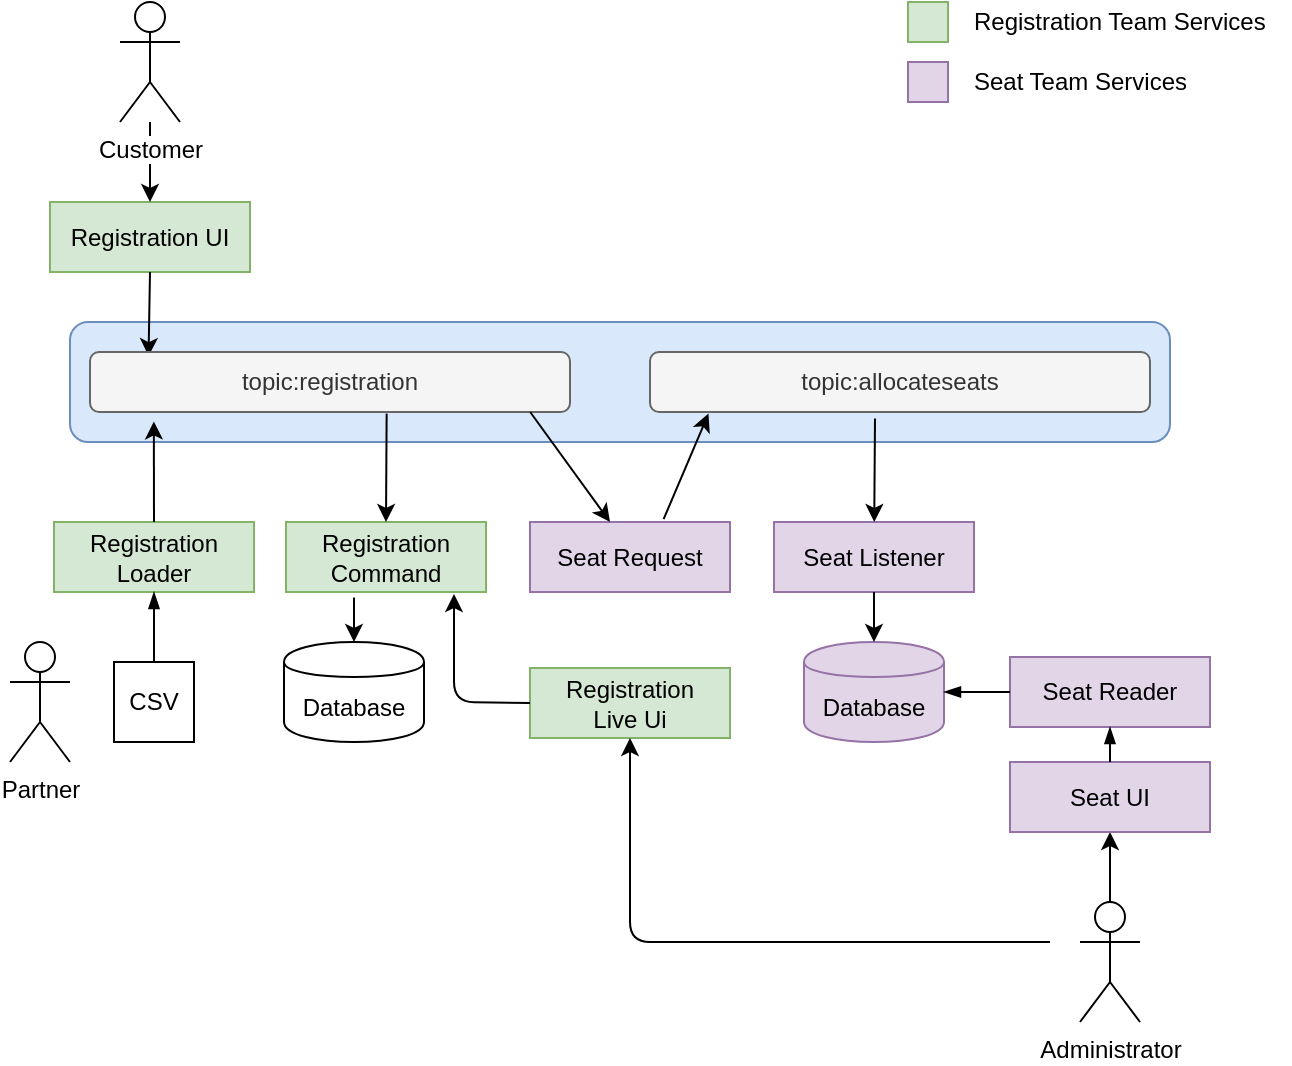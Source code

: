 <mxfile version="13.0.4" type="device"><diagram id="Du3FQaWYlgsFtUWbNfz-" name="Page-1"><mxGraphModel dx="1468" dy="531" grid="1" gridSize="10" guides="1" tooltips="1" connect="1" arrows="1" fold="1" page="1" pageScale="1" pageWidth="1100" pageHeight="850" math="0" shadow="0"><root><mxCell id="0"/><mxCell id="1" parent="0"/><mxCell id="U7vLweR3XJf4waHzNwS7-2" value="" style="rounded=1;whiteSpace=wrap;html=1;fillColor=#dae8fc;strokeColor=#6c8ebf;" parent="1" vertex="1"><mxGeometry x="270" y="280" width="550" height="60" as="geometry"/></mxCell><mxCell id="U7vLweR3XJf4waHzNwS7-4" value="Registration UI" style="rounded=0;whiteSpace=wrap;html=1;fillColor=#d5e8d4;strokeColor=#82b366;" parent="1" vertex="1"><mxGeometry x="260" y="220" width="100" height="35" as="geometry"/></mxCell><mxCell id="U7vLweR3XJf4waHzNwS7-5" value="Registration Command" style="rounded=0;whiteSpace=wrap;html=1;fillColor=#d5e8d4;strokeColor=#82b366;" parent="1" vertex="1"><mxGeometry x="378" y="380" width="100" height="35" as="geometry"/></mxCell><mxCell id="U7vLweR3XJf4waHzNwS7-7" value="Registration Loader" style="rounded=0;whiteSpace=wrap;html=1;fillColor=#d5e8d4;strokeColor=#82b366;" parent="1" vertex="1"><mxGeometry x="262" y="380" width="100" height="35" as="geometry"/></mxCell><mxCell id="U7vLweR3XJf4waHzNwS7-14" style="edgeStyle=orthogonalEdgeStyle;rounded=0;orthogonalLoop=1;jettySize=auto;html=1;entryX=0.5;entryY=0;entryDx=0;entryDy=0;" parent="1" source="U7vLweR3XJf4waHzNwS7-12" target="U7vLweR3XJf4waHzNwS7-4" edge="1"><mxGeometry relative="1" as="geometry"/></mxCell><mxCell id="U7vLweR3XJf4waHzNwS7-12" value="Customer" style="shape=umlActor;verticalLabelPosition=bottom;labelBackgroundColor=#ffffff;verticalAlign=top;html=1;outlineConnect=0;" parent="1" vertex="1"><mxGeometry x="295" y="120" width="30" height="60" as="geometry"/></mxCell><mxCell id="U7vLweR3XJf4waHzNwS7-15" value="" style="endArrow=classic;html=1;exitX=0.5;exitY=1;exitDx=0;exitDy=0;entryX=0.122;entryY=0.067;entryDx=0;entryDy=0;entryPerimeter=0;" parent="1" source="U7vLweR3XJf4waHzNwS7-4" target="U7vLweR3XJf4waHzNwS7-18" edge="1"><mxGeometry width="50" height="50" relative="1" as="geometry"><mxPoint x="330" y="420" as="sourcePoint"/><mxPoint x="319" y="280" as="targetPoint"/></mxGeometry></mxCell><mxCell id="U7vLweR3XJf4waHzNwS7-16" value="" style="endArrow=classic;html=1;exitX=0.5;exitY=0;exitDx=0;exitDy=0;entryX=0.133;entryY=1.157;entryDx=0;entryDy=0;entryPerimeter=0;" parent="1" source="U7vLweR3XJf4waHzNwS7-7" target="U7vLweR3XJf4waHzNwS7-18" edge="1"><mxGeometry width="50" height="50" relative="1" as="geometry"><mxPoint x="280" y="500" as="sourcePoint"/><mxPoint x="314" y="320" as="targetPoint"/></mxGeometry></mxCell><mxCell id="U7vLweR3XJf4waHzNwS7-17" value="" style="endArrow=classic;html=1;exitX=0.618;exitY=1.027;exitDx=0;exitDy=0;entryX=0.5;entryY=0;entryDx=0;entryDy=0;exitPerimeter=0;" parent="1" source="U7vLweR3XJf4waHzNwS7-18" target="U7vLweR3XJf4waHzNwS7-5" edge="1"><mxGeometry width="50" height="50" relative="1" as="geometry"><mxPoint x="470" y="520" as="sourcePoint"/><mxPoint x="520" y="470" as="targetPoint"/></mxGeometry></mxCell><mxCell id="U7vLweR3XJf4waHzNwS7-18" value="topic:registration" style="rounded=1;whiteSpace=wrap;html=1;fillColor=#f5f5f5;strokeColor=#666666;fontColor=#333333;" parent="1" vertex="1"><mxGeometry x="280" y="295" width="240" height="30" as="geometry"/></mxCell><mxCell id="-Ui6I0r4J2km4TB_BsCM-1" value="Database" style="shape=cylinder;whiteSpace=wrap;html=1;boundedLbl=1;backgroundOutline=1;" vertex="1" parent="1"><mxGeometry x="377" y="440" width="70" height="50" as="geometry"/></mxCell><mxCell id="-Ui6I0r4J2km4TB_BsCM-2" value="" style="endArrow=classic;html=1;exitX=0.34;exitY=1.08;exitDx=0;exitDy=0;exitPerimeter=0;" edge="1" parent="1" source="U7vLweR3XJf4waHzNwS7-5" target="-Ui6I0r4J2km4TB_BsCM-1"><mxGeometry width="50" height="50" relative="1" as="geometry"><mxPoint x="430" y="570" as="sourcePoint"/><mxPoint x="480" y="520" as="targetPoint"/></mxGeometry></mxCell><mxCell id="-Ui6I0r4J2km4TB_BsCM-3" value="topic:allocateseats" style="rounded=1;whiteSpace=wrap;html=1;fillColor=#f5f5f5;strokeColor=#666666;fontColor=#333333;" vertex="1" parent="1"><mxGeometry x="560" y="295" width="250" height="30" as="geometry"/></mxCell><mxCell id="-Ui6I0r4J2km4TB_BsCM-5" value="Seat Request" style="rounded=0;whiteSpace=wrap;html=1;fillColor=#e1d5e7;strokeColor=#9673a6;" vertex="1" parent="1"><mxGeometry x="500" y="380" width="100" height="35" as="geometry"/></mxCell><mxCell id="-Ui6I0r4J2km4TB_BsCM-6" value="" style="endArrow=classic;html=1;exitX=0.917;exitY=1;exitDx=0;exitDy=0;exitPerimeter=0;" edge="1" parent="1" source="U7vLweR3XJf4waHzNwS7-18"><mxGeometry width="50" height="50" relative="1" as="geometry"><mxPoint x="560" y="500" as="sourcePoint"/><mxPoint x="540" y="380" as="targetPoint"/></mxGeometry></mxCell><mxCell id="-Ui6I0r4J2km4TB_BsCM-7" value="" style="endArrow=classic;html=1;exitX=0.668;exitY=-0.04;exitDx=0;exitDy=0;exitPerimeter=0;entryX=0.117;entryY=1.027;entryDx=0;entryDy=0;entryPerimeter=0;" edge="1" parent="1" source="-Ui6I0r4J2km4TB_BsCM-5" target="-Ui6I0r4J2km4TB_BsCM-3"><mxGeometry width="50" height="50" relative="1" as="geometry"><mxPoint x="580" y="500" as="sourcePoint"/><mxPoint x="630" y="450" as="targetPoint"/></mxGeometry></mxCell><mxCell id="-Ui6I0r4J2km4TB_BsCM-8" value="Seat Listener" style="rounded=0;whiteSpace=wrap;html=1;fillColor=#e1d5e7;strokeColor=#9673a6;" vertex="1" parent="1"><mxGeometry x="622" y="380" width="100" height="35" as="geometry"/></mxCell><mxCell id="-Ui6I0r4J2km4TB_BsCM-9" value="" style="endArrow=classic;html=1;exitX=0.45;exitY=1.107;exitDx=0;exitDy=0;exitPerimeter=0;" edge="1" parent="1" source="-Ui6I0r4J2km4TB_BsCM-3" target="-Ui6I0r4J2km4TB_BsCM-8"><mxGeometry width="50" height="50" relative="1" as="geometry"><mxPoint x="700" y="500" as="sourcePoint"/><mxPoint x="750" y="450" as="targetPoint"/></mxGeometry></mxCell><mxCell id="-Ui6I0r4J2km4TB_BsCM-10" value="Database" style="shape=cylinder;whiteSpace=wrap;html=1;boundedLbl=1;backgroundOutline=1;fillColor=#e1d5e7;strokeColor=#9673a6;" vertex="1" parent="1"><mxGeometry x="637" y="440" width="70" height="50" as="geometry"/></mxCell><mxCell id="-Ui6I0r4J2km4TB_BsCM-11" value="" style="endArrow=classic;html=1;exitX=0.5;exitY=1;exitDx=0;exitDy=0;" edge="1" parent="1" source="-Ui6I0r4J2km4TB_BsCM-8"><mxGeometry width="50" height="50" relative="1" as="geometry"><mxPoint x="630" y="580" as="sourcePoint"/><mxPoint x="672" y="440" as="targetPoint"/></mxGeometry></mxCell><mxCell id="-Ui6I0r4J2km4TB_BsCM-12" value="Seat Reader" style="rounded=0;whiteSpace=wrap;html=1;fillColor=#e1d5e7;strokeColor=#9673a6;" vertex="1" parent="1"><mxGeometry x="740" y="447.5" width="100" height="35" as="geometry"/></mxCell><mxCell id="-Ui6I0r4J2km4TB_BsCM-13" value="" style="endArrow=none;html=1;exitX=1;exitY=0.5;exitDx=0;exitDy=0;entryX=0;entryY=0.5;entryDx=0;entryDy=0;startArrow=blockThin;startFill=1;endFill=0;" edge="1" parent="1" source="-Ui6I0r4J2km4TB_BsCM-10" target="-Ui6I0r4J2km4TB_BsCM-12"><mxGeometry width="50" height="50" relative="1" as="geometry"><mxPoint x="730" y="570" as="sourcePoint"/><mxPoint x="780" y="520" as="targetPoint"/></mxGeometry></mxCell><mxCell id="-Ui6I0r4J2km4TB_BsCM-20" style="edgeStyle=orthogonalEdgeStyle;rounded=0;orthogonalLoop=1;jettySize=auto;html=1;entryX=0.5;entryY=1;entryDx=0;entryDy=0;" edge="1" parent="1" source="-Ui6I0r4J2km4TB_BsCM-14" target="-Ui6I0r4J2km4TB_BsCM-17"><mxGeometry relative="1" as="geometry"/></mxCell><mxCell id="-Ui6I0r4J2km4TB_BsCM-14" value="Administrator" style="shape=umlActor;verticalLabelPosition=bottom;labelBackgroundColor=#ffffff;verticalAlign=top;html=1;outlineConnect=0;" vertex="1" parent="1"><mxGeometry x="775" y="570" width="30" height="60" as="geometry"/></mxCell><mxCell id="-Ui6I0r4J2km4TB_BsCM-17" value="Seat UI" style="rounded=0;whiteSpace=wrap;html=1;fillColor=#e1d5e7;strokeColor=#9673a6;" vertex="1" parent="1"><mxGeometry x="740" y="500" width="100" height="35" as="geometry"/></mxCell><mxCell id="-Ui6I0r4J2km4TB_BsCM-18" value="" style="endArrow=none;html=1;exitX=0.5;exitY=1;exitDx=0;exitDy=0;entryX=0.5;entryY=0;entryDx=0;entryDy=0;startArrow=blockThin;startFill=1;endFill=0;" edge="1" parent="1" source="-Ui6I0r4J2km4TB_BsCM-12" target="-Ui6I0r4J2km4TB_BsCM-17"><mxGeometry width="50" height="50" relative="1" as="geometry"><mxPoint x="910" y="550" as="sourcePoint"/><mxPoint x="960" y="500" as="targetPoint"/></mxGeometry></mxCell><mxCell id="-Ui6I0r4J2km4TB_BsCM-21" value="Partner" style="shape=umlActor;verticalLabelPosition=bottom;labelBackgroundColor=#ffffff;verticalAlign=top;html=1;outlineConnect=0;" vertex="1" parent="1"><mxGeometry x="240" y="440" width="30" height="60" as="geometry"/></mxCell><mxCell id="-Ui6I0r4J2km4TB_BsCM-27" style="edgeStyle=orthogonalEdgeStyle;rounded=0;orthogonalLoop=1;jettySize=auto;html=1;entryX=0.5;entryY=1;entryDx=0;entryDy=0;startArrow=none;startFill=0;endArrow=blockThin;endFill=1;" edge="1" parent="1" source="-Ui6I0r4J2km4TB_BsCM-26" target="U7vLweR3XJf4waHzNwS7-7"><mxGeometry relative="1" as="geometry"/></mxCell><mxCell id="-Ui6I0r4J2km4TB_BsCM-26" value="CSV" style="whiteSpace=wrap;html=1;aspect=fixed;" vertex="1" parent="1"><mxGeometry x="292" y="450" width="40" height="40" as="geometry"/></mxCell><mxCell id="-Ui6I0r4J2km4TB_BsCM-28" value="" style="rounded=0;whiteSpace=wrap;html=1;fillColor=#d5e8d4;strokeColor=#82b366;" vertex="1" parent="1"><mxGeometry x="689" y="120" width="20" height="20" as="geometry"/></mxCell><mxCell id="-Ui6I0r4J2km4TB_BsCM-29" value="Registration Team Services" style="text;html=1;align=left;verticalAlign=middle;resizable=0;points=[];autosize=1;" vertex="1" parent="1"><mxGeometry x="720" y="120" width="160" height="20" as="geometry"/></mxCell><mxCell id="-Ui6I0r4J2km4TB_BsCM-31" value="" style="rounded=0;whiteSpace=wrap;html=1;fillColor=#e1d5e7;strokeColor=#9673a6;" vertex="1" parent="1"><mxGeometry x="689" y="150" width="20" height="20" as="geometry"/></mxCell><mxCell id="-Ui6I0r4J2km4TB_BsCM-32" value="Seat Team Services" style="text;html=1;align=left;verticalAlign=middle;resizable=0;points=[];autosize=1;" vertex="1" parent="1"><mxGeometry x="720" y="150" width="120" height="20" as="geometry"/></mxCell><mxCell id="-Ui6I0r4J2km4TB_BsCM-33" value="Registration &lt;br&gt;Live Ui" style="rounded=0;whiteSpace=wrap;html=1;fillColor=#d5e8d4;strokeColor=#82b366;" vertex="1" parent="1"><mxGeometry x="500" y="453" width="100" height="35" as="geometry"/></mxCell><mxCell id="-Ui6I0r4J2km4TB_BsCM-34" value="" style="endArrow=classic;html=1;exitX=0;exitY=0.5;exitDx=0;exitDy=0;" edge="1" parent="1"><mxGeometry width="50" height="50" relative="1" as="geometry"><mxPoint x="500" y="470.5" as="sourcePoint"/><mxPoint x="462" y="416" as="targetPoint"/><Array as="points"><mxPoint x="462" y="470"/></Array></mxGeometry></mxCell><mxCell id="-Ui6I0r4J2km4TB_BsCM-35" value="" style="endArrow=classic;html=1;entryX=0.5;entryY=1;entryDx=0;entryDy=0;" edge="1" parent="1" target="-Ui6I0r4J2km4TB_BsCM-33"><mxGeometry width="50" height="50" relative="1" as="geometry"><mxPoint x="760" y="590" as="sourcePoint"/><mxPoint x="720" y="570" as="targetPoint"/><Array as="points"><mxPoint x="550" y="590"/></Array></mxGeometry></mxCell></root></mxGraphModel></diagram></mxfile>